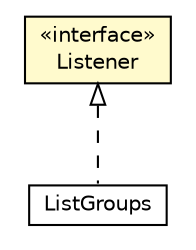 #!/usr/local/bin/dot
#
# Class diagram 
# Generated by UMLGraph version 5.4 (http://www.umlgraph.org/)
#

digraph G {
	edge [fontname="Helvetica",fontsize=10,labelfontname="Helvetica",labelfontsize=10];
	node [fontname="Helvetica",fontsize=10,shape=plaintext];
	nodesep=0.25;
	ranksep=0.5;
	// hu.sch.kfc.client.activity.ListGroups
	c7066 [label=<<table title="hu.sch.kfc.client.activity.ListGroups" border="0" cellborder="1" cellspacing="0" cellpadding="2" port="p" href="../../activity/ListGroups.html">
		<tr><td><table border="0" cellspacing="0" cellpadding="1">
<tr><td align="center" balign="center"> ListGroups </td></tr>
		</table></td></tr>
		</table>>, URL="../../activity/ListGroups.html", fontname="Helvetica", fontcolor="black", fontsize=10.0];
	// hu.sch.kfc.client.ui.view.ListGroupsView.Listener
	c7100 [label=<<table title="hu.sch.kfc.client.ui.view.ListGroupsView.Listener" border="0" cellborder="1" cellspacing="0" cellpadding="2" port="p" bgcolor="lemonChiffon" href="./ListGroupsView.Listener.html">
		<tr><td><table border="0" cellspacing="0" cellpadding="1">
<tr><td align="center" balign="center"> &#171;interface&#187; </td></tr>
<tr><td align="center" balign="center"> Listener </td></tr>
		</table></td></tr>
		</table>>, URL="./ListGroupsView.Listener.html", fontname="Helvetica", fontcolor="black", fontsize=10.0];
	//hu.sch.kfc.client.activity.ListGroups implements hu.sch.kfc.client.ui.view.ListGroupsView.Listener
	c7100:p -> c7066:p [dir=back,arrowtail=empty,style=dashed];
}

